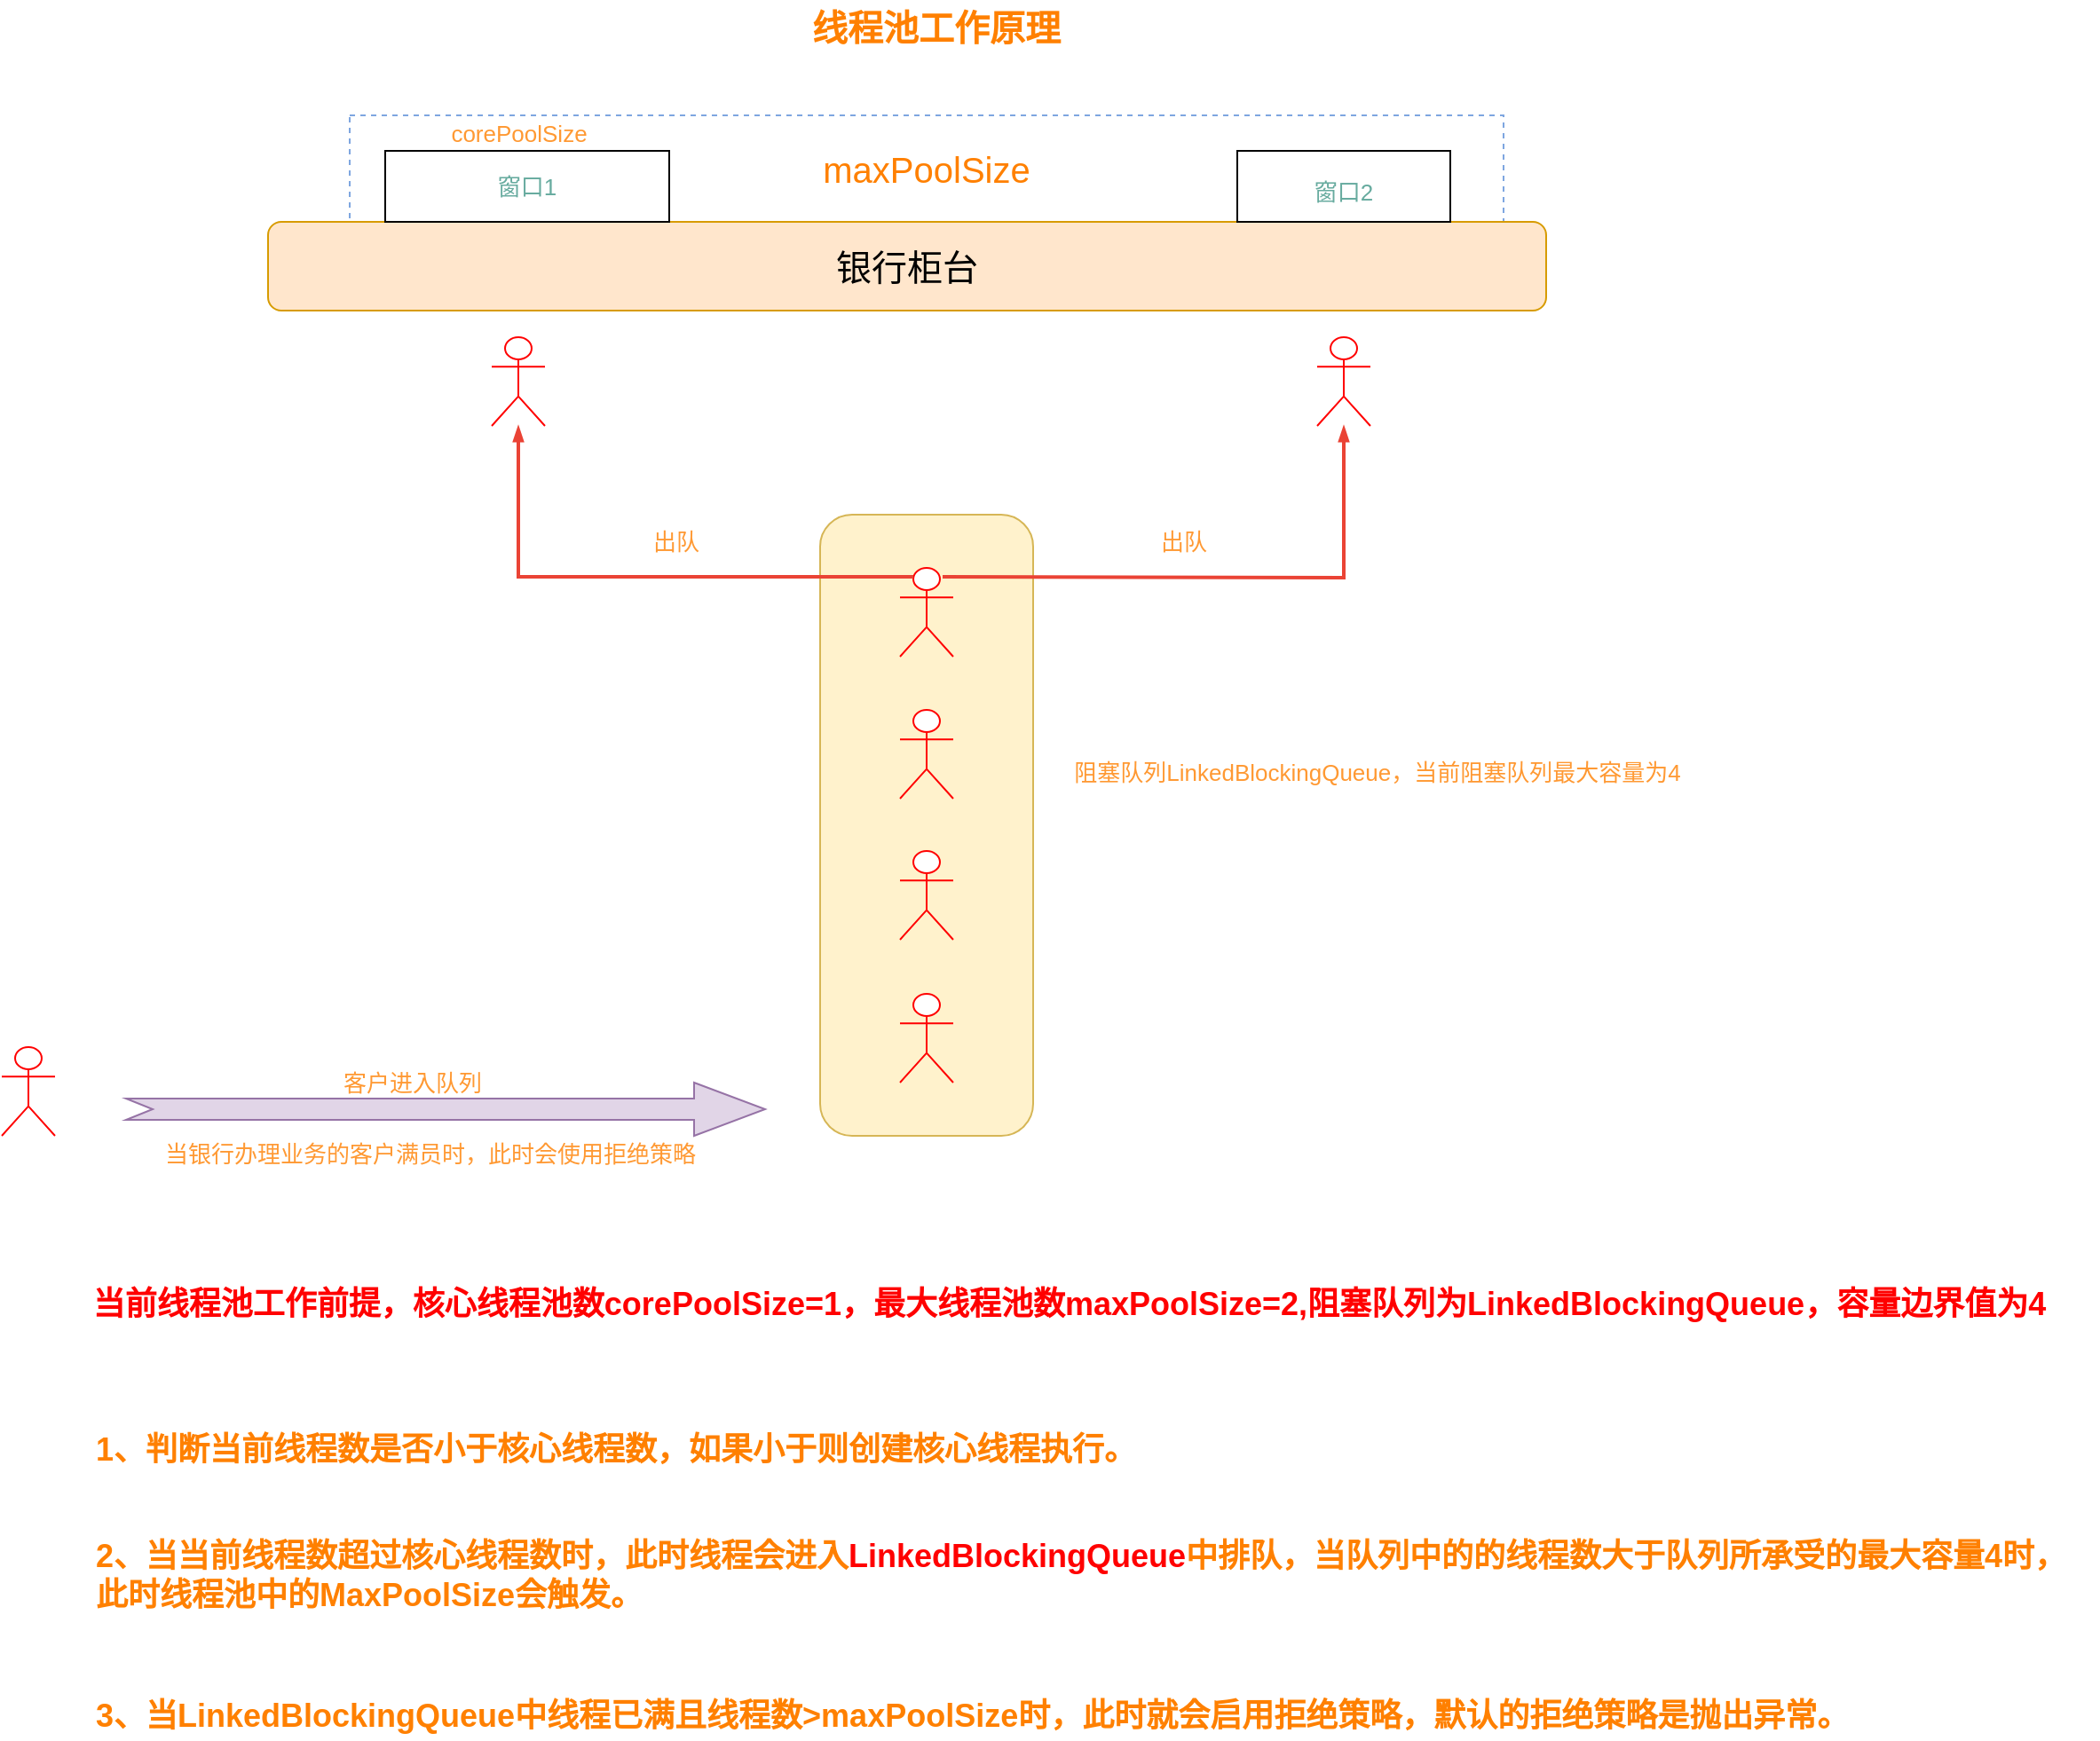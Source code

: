 <mxfile version="15.4.0" type="device"><diagram id="W6lOGKSGdom2rHi2iRBi" name="第 1 页"><mxGraphModel dx="1476" dy="636" grid="0" gridSize="10" guides="1" tooltips="1" connect="1" arrows="1" fold="1" page="1" pageScale="1" pageWidth="827" pageHeight="1169" math="0" shadow="0"><root><mxCell id="0"/><mxCell id="1" parent="0"/><mxCell id="W4o_yMEzK1lI8YGLn9Zf-25" value="" style="rounded=1;whiteSpace=wrap;html=1;fontSize=13;strokeColor=#d6b656;fillColor=#fff2cc;" parent="1" vertex="1"><mxGeometry x="541" y="490" width="120" height="350" as="geometry"/></mxCell><mxCell id="W4o_yMEzK1lI8YGLn9Zf-9" value="maxPoolSize" style="rounded=0;whiteSpace=wrap;html=1;fontSize=20;fontColor=#FF8000;dashed=1;strokeColor=#7EA6E0;" parent="1" vertex="1"><mxGeometry x="276" y="265" width="650" height="60" as="geometry"/></mxCell><mxCell id="W4o_yMEzK1lI8YGLn9Zf-1" value="线程池工作原理" style="text;html=1;align=center;verticalAlign=middle;resizable=0;points=[];autosize=1;strokeColor=none;fillColor=none;fontSize=20;fontStyle=1;fontColor=#FF8000;" parent="1" vertex="1"><mxGeometry x="526" y="200" width="160" height="30" as="geometry"/></mxCell><mxCell id="W4o_yMEzK1lI8YGLn9Zf-2" value="银行柜台" style="rounded=1;whiteSpace=wrap;html=1;fontSize=20;fillColor=#ffe6cc;strokeColor=#d79b00;" parent="1" vertex="1"><mxGeometry x="230" y="325" width="720" height="50" as="geometry"/></mxCell><mxCell id="W4o_yMEzK1lI8YGLn9Zf-3" value="窗口1" style="rounded=0;whiteSpace=wrap;html=1;fontSize=13;fontColor=#67AB9F;" parent="1" vertex="1"><mxGeometry x="296" y="285" width="160" height="40" as="geometry"/></mxCell><mxCell id="W4o_yMEzK1lI8YGLn9Zf-6" value="&lt;span style=&quot;color: rgb(103 , 171 , 159) ; font-size: 13px&quot;&gt;窗口2&lt;/span&gt;" style="rounded=0;whiteSpace=wrap;html=1;fontSize=20;fontColor=#FF8000;" parent="1" vertex="1"><mxGeometry x="776" y="285" width="120" height="40" as="geometry"/></mxCell><mxCell id="W4o_yMEzK1lI8YGLn9Zf-10" value="corePoolSize" style="text;html=1;align=center;verticalAlign=middle;resizable=0;points=[];autosize=1;strokeColor=none;fillColor=none;fontSize=13;fontColor=#FF9933;" parent="1" vertex="1"><mxGeometry x="326" y="265" width="90" height="20" as="geometry"/></mxCell><mxCell id="W4o_yMEzK1lI8YGLn9Zf-11" value="" style="shape=umlActor;verticalLabelPosition=bottom;verticalAlign=top;html=1;outlineConnect=0;fontSize=13;fontColor=#FF9933;strokeColor=#FF0000;" parent="1" vertex="1"><mxGeometry x="586" y="520" width="30" height="50" as="geometry"/></mxCell><mxCell id="W4o_yMEzK1lI8YGLn9Zf-19" value="" style="shape=umlActor;verticalLabelPosition=bottom;verticalAlign=top;html=1;outlineConnect=0;fontSize=13;fontColor=#FF9933;strokeColor=#FF0000;" parent="1" vertex="1"><mxGeometry x="586" y="600" width="30" height="50" as="geometry"/></mxCell><mxCell id="W4o_yMEzK1lI8YGLn9Zf-20" value="" style="shape=umlActor;verticalLabelPosition=bottom;verticalAlign=top;html=1;outlineConnect=0;fontSize=13;fontColor=#FF9933;strokeColor=#FF0000;" parent="1" vertex="1"><mxGeometry x="586" y="679.5" width="30" height="50" as="geometry"/></mxCell><mxCell id="W4o_yMEzK1lI8YGLn9Zf-21" value="" style="shape=umlActor;verticalLabelPosition=bottom;verticalAlign=top;html=1;outlineConnect=0;fontSize=13;fontColor=#FF9933;strokeColor=#FF0000;" parent="1" vertex="1"><mxGeometry x="356" y="390" width="30" height="50" as="geometry"/></mxCell><mxCell id="W4o_yMEzK1lI8YGLn9Zf-22" value="" style="shape=umlActor;verticalLabelPosition=bottom;verticalAlign=top;html=1;outlineConnect=0;fontSize=13;fontColor=#FF9933;strokeColor=#FF0000;" parent="1" vertex="1"><mxGeometry x="821" y="390" width="30" height="50" as="geometry"/></mxCell><mxCell id="W4o_yMEzK1lI8YGLn9Zf-23" value="" style="edgeStyle=orthogonalEdgeStyle;fontSize=12;html=1;endArrow=blockThin;endFill=1;rounded=0;strokeWidth=2;endSize=4;startSize=4;strokeColor=#EA4335;dashed=0;fontColor=#FF9933;exitX=0.25;exitY=0.1;exitDx=0;exitDy=0;exitPerimeter=0;" parent="1" source="W4o_yMEzK1lI8YGLn9Zf-11" target="W4o_yMEzK1lI8YGLn9Zf-21" edge="1"><mxGeometry width="100" relative="1" as="geometry"><mxPoint x="400" y="510" as="sourcePoint"/><mxPoint x="500" y="510" as="targetPoint"/></mxGeometry></mxCell><mxCell id="W4o_yMEzK1lI8YGLn9Zf-24" value="" style="edgeStyle=orthogonalEdgeStyle;fontSize=12;html=1;endArrow=blockThin;endFill=1;rounded=0;strokeWidth=2;endSize=4;startSize=4;strokeColor=#EA4335;dashed=0;fontColor=#FF9933;" parent="1" target="W4o_yMEzK1lI8YGLn9Zf-22" edge="1"><mxGeometry width="100" relative="1" as="geometry"><mxPoint x="610" y="525" as="sourcePoint"/><mxPoint x="872.5" y="520" as="targetPoint"/></mxGeometry></mxCell><mxCell id="W4o_yMEzK1lI8YGLn9Zf-26" value="" style="shape=umlActor;verticalLabelPosition=bottom;verticalAlign=top;html=1;outlineConnect=0;fontSize=13;fontColor=#FF9933;strokeColor=#FF0000;" parent="1" vertex="1"><mxGeometry x="586" y="760" width="30" height="50" as="geometry"/></mxCell><mxCell id="W4o_yMEzK1lI8YGLn9Zf-27" value="出队" style="text;html=1;strokeColor=none;fillColor=none;align=center;verticalAlign=middle;whiteSpace=wrap;rounded=0;fontSize=13;fontColor=#FF9933;" parent="1" vertex="1"><mxGeometry x="430" y="490" width="60" height="30" as="geometry"/></mxCell><mxCell id="W4o_yMEzK1lI8YGLn9Zf-28" value="出队" style="text;html=1;strokeColor=none;fillColor=none;align=center;verticalAlign=middle;whiteSpace=wrap;rounded=0;fontSize=13;fontColor=#FF9933;" parent="1" vertex="1"><mxGeometry x="716" y="490" width="60" height="30" as="geometry"/></mxCell><mxCell id="W4o_yMEzK1lI8YGLn9Zf-29" value="阻塞队列LinkedBlockingQueue，当前阻塞队列最大容量为4" style="text;html=1;strokeColor=none;fillColor=none;align=center;verticalAlign=middle;whiteSpace=wrap;rounded=0;fontSize=13;fontColor=#FF9933;" parent="1" vertex="1"><mxGeometry x="650" y="620" width="410" height="30" as="geometry"/></mxCell><mxCell id="W4o_yMEzK1lI8YGLn9Zf-30" value="" style="shape=umlActor;verticalLabelPosition=bottom;verticalAlign=top;html=1;outlineConnect=0;fontSize=13;fontColor=#FF9933;strokeColor=#FF0000;" parent="1" vertex="1"><mxGeometry x="80" y="790" width="30" height="50" as="geometry"/></mxCell><mxCell id="W4o_yMEzK1lI8YGLn9Zf-31" value="" style="html=1;shadow=0;dashed=0;align=center;verticalAlign=middle;shape=mxgraph.arrows2.arrow;dy=0.6;dx=40;notch=15;fontSize=13;strokeColor=#9673a6;fillColor=#e1d5e7;" parent="1" vertex="1"><mxGeometry x="150" y="810" width="360" height="30" as="geometry"/></mxCell><mxCell id="W4o_yMEzK1lI8YGLn9Zf-32" value="客户进入队列" style="text;html=1;align=center;verticalAlign=middle;resizable=0;points=[];autosize=1;strokeColor=none;fillColor=none;fontSize=13;fontColor=#FF9933;" parent="1" vertex="1"><mxGeometry x="266" y="800" width="90" height="20" as="geometry"/></mxCell><mxCell id="W4o_yMEzK1lI8YGLn9Zf-33" value="当前线程池工作前提，核心线程池数corePoolSize=1，最大线程池数maxPoolSize=2,阻塞队列为LinkedBlockingQueue，容量边界值为4" style="text;html=1;align=center;verticalAlign=middle;resizable=0;points=[];autosize=1;strokeColor=none;fillColor=none;fontSize=18;fontColor=#FF0000;fontStyle=1" parent="1" vertex="1"><mxGeometry x="121" y="920" width="1120" height="30" as="geometry"/></mxCell><mxCell id="W4o_yMEzK1lI8YGLn9Zf-34" value="1、判断当前线程数是否小于核心线程数，如果小于则创建核心线程执行。" style="text;html=1;align=left;verticalAlign=top;resizable=0;points=[];autosize=1;strokeColor=none;fillColor=none;fontSize=18;fontColor=#FF8000;fontStyle=1" parent="1" vertex="1"><mxGeometry x="131" y="1000" width="600" height="30" as="geometry"/></mxCell><mxCell id="W4o_yMEzK1lI8YGLn9Zf-35" value="2、当当前线程数超过核心线程数时，此时线程会进入&lt;span style=&quot;color: rgb(255 , 0 , 0) ; text-align: center&quot;&gt;LinkedBlockingQueue&lt;/span&gt;中排队，当队列中的的线程数大于队列所承受的最大容量4时，&lt;br&gt;此时线程池中的MaxPoolSize会触发。" style="text;html=1;align=left;verticalAlign=top;resizable=0;points=[];autosize=1;strokeColor=none;fillColor=none;fontSize=18;fontColor=#FF8000;fontStyle=1" parent="1" vertex="1"><mxGeometry x="131" y="1060" width="1130" height="50" as="geometry"/></mxCell><mxCell id="W4o_yMEzK1lI8YGLn9Zf-37" value="3、当LinkedBlockingQueue中线程已满且线程数&amp;gt;maxPoolSize时，此时就会启用拒绝策略，默认的拒绝策略是抛出异常。" style="text;html=1;align=left;verticalAlign=top;resizable=0;points=[];autosize=1;strokeColor=none;fillColor=none;fontSize=18;fontColor=#FF8000;fontStyle=1" parent="1" vertex="1"><mxGeometry x="131" y="1150" width="1000" height="30" as="geometry"/></mxCell><mxCell id="QhIhghucx-qW9HGeTYEP-1" value="当银行办理业务的客户满员时，此时会使用拒绝策略" style="text;html=1;align=center;verticalAlign=middle;resizable=0;points=[];autosize=1;strokeColor=none;fillColor=none;fontSize=13;fontColor=#FF9933;" vertex="1" parent="1"><mxGeometry x="166" y="840" width="310" height="20" as="geometry"/></mxCell></root></mxGraphModel></diagram></mxfile>
